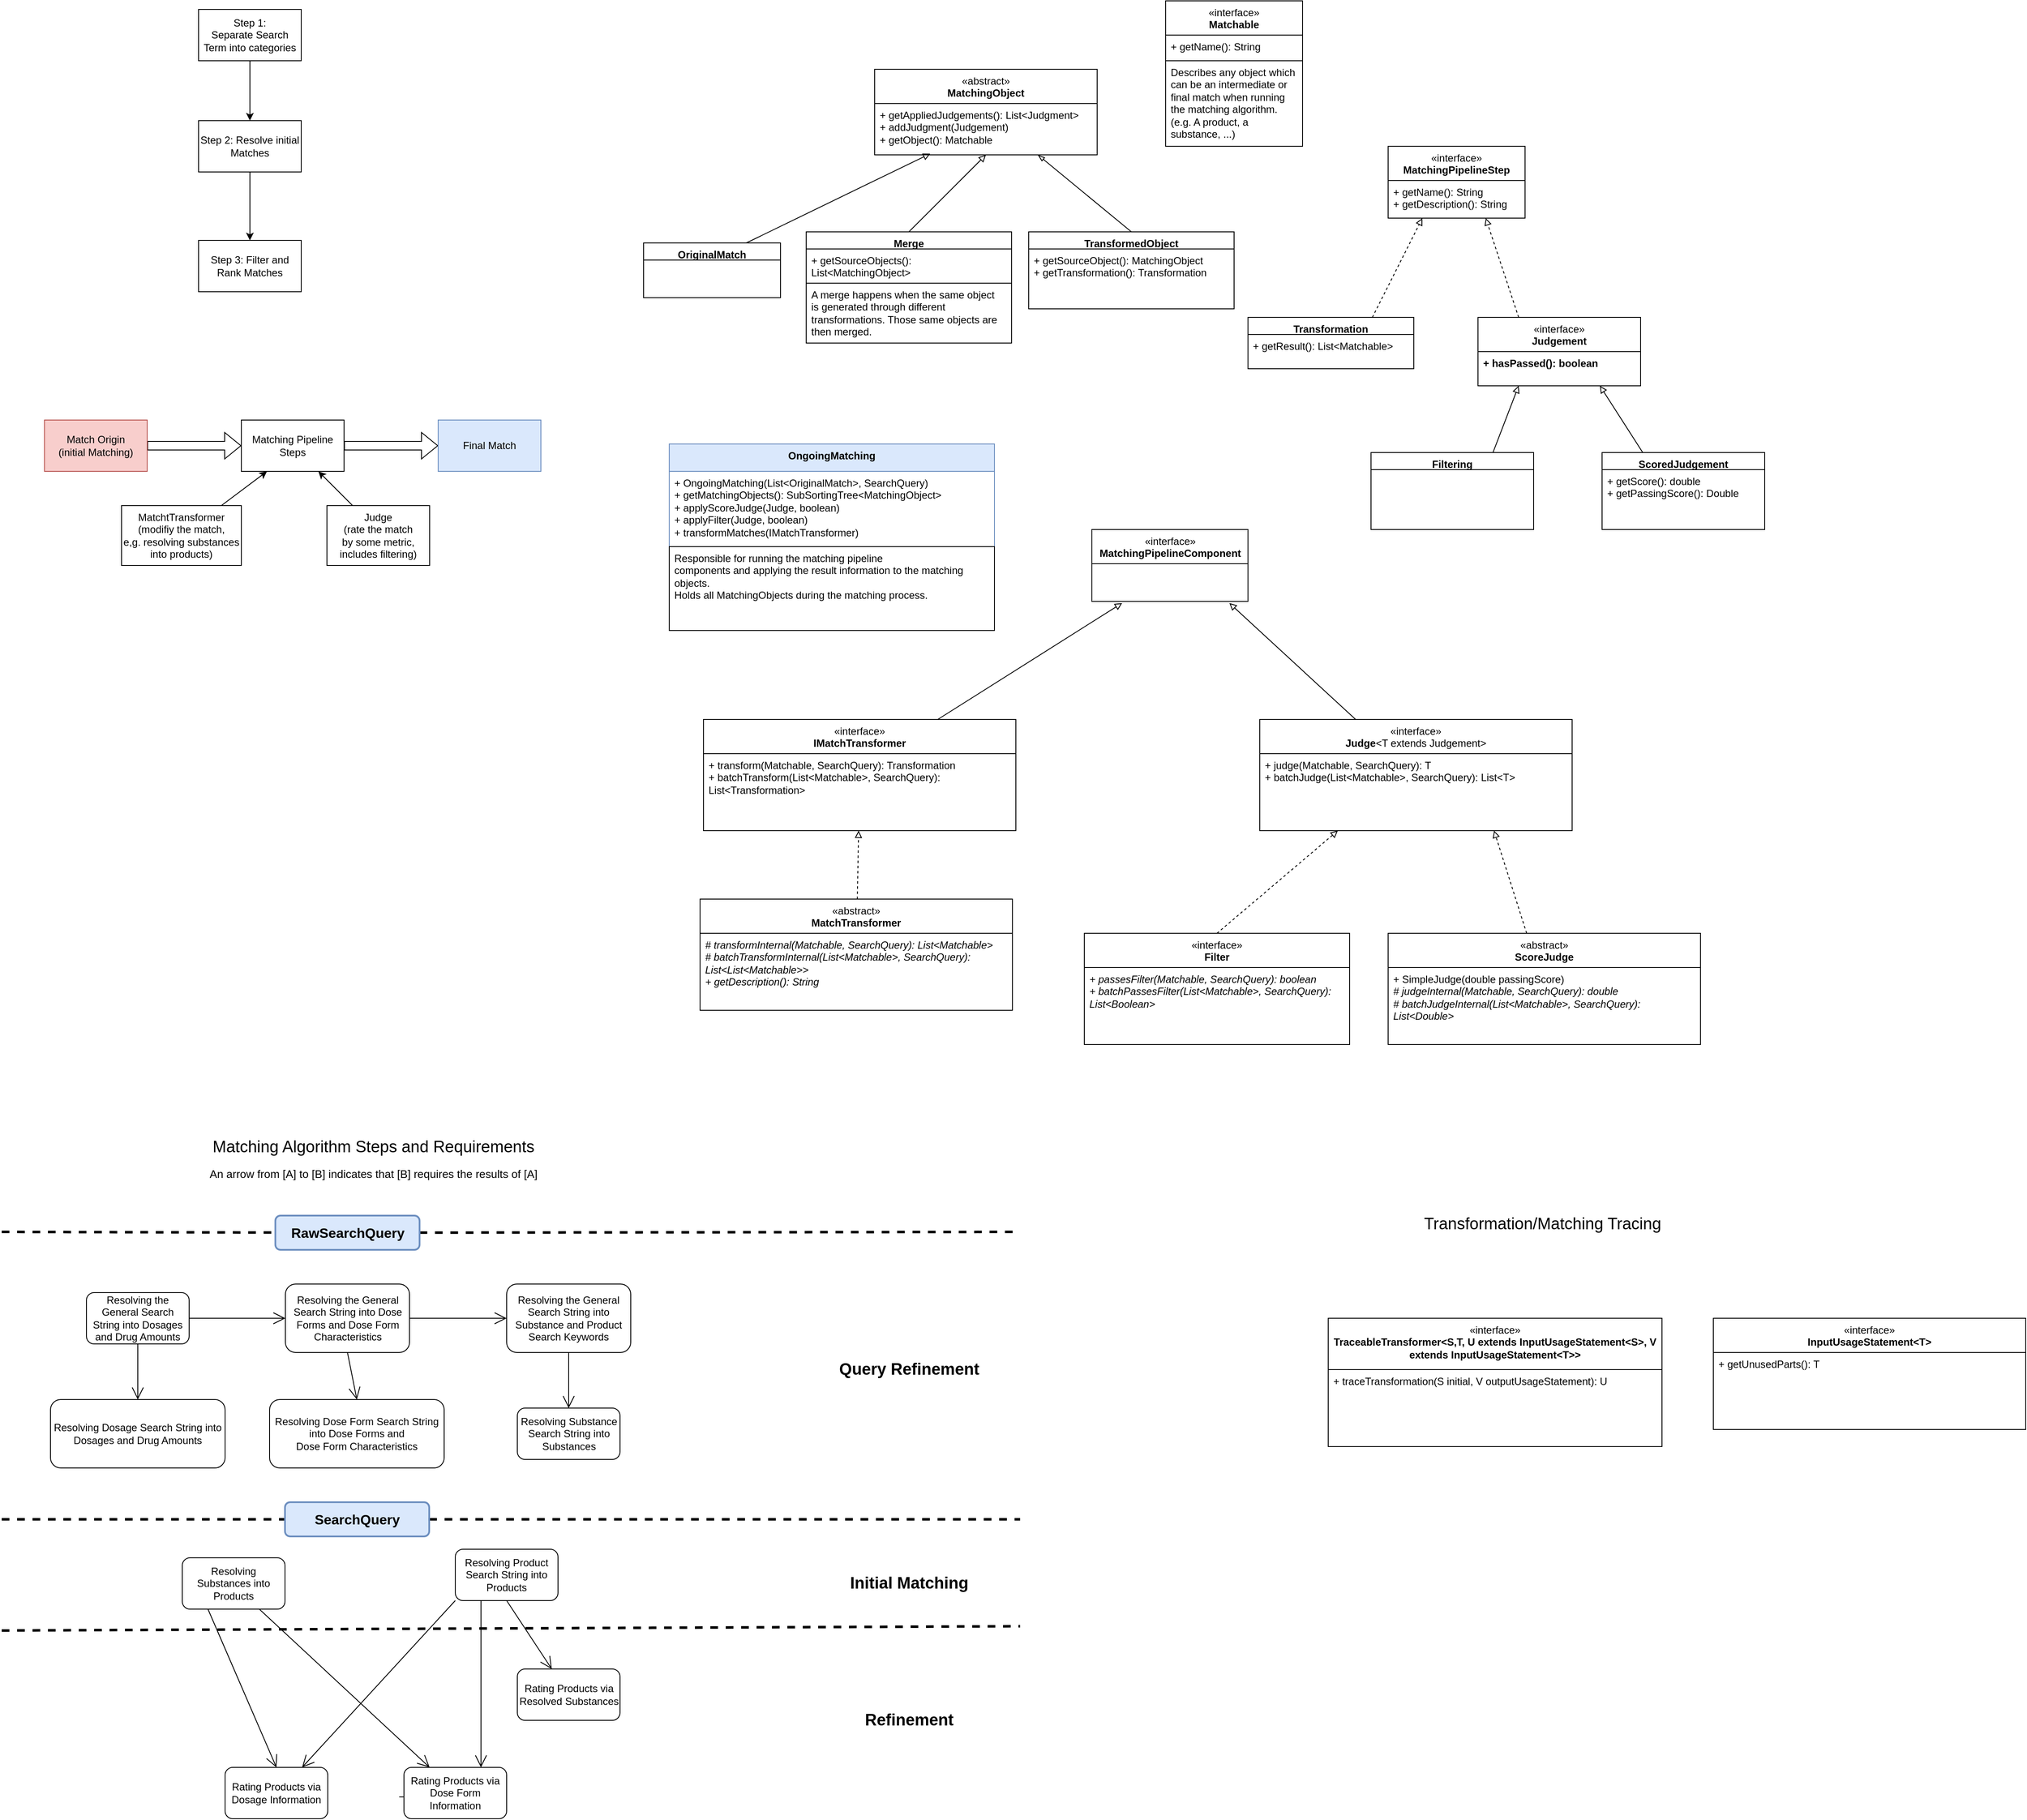 <mxfile version="24.4.11" type="device">
  <diagram name="Page-1" id="FMcPhcLRTEElsIuv75pr">
    <mxGraphModel dx="1647" dy="904" grid="1" gridSize="10" guides="1" tooltips="1" connect="1" arrows="1" fold="1" page="1" pageScale="1" pageWidth="850" pageHeight="1100" math="0" shadow="0">
      <root>
        <mxCell id="0" />
        <mxCell id="1" parent="0" />
        <mxCell id="ELG1PlljHL2-bM1odg6w-3" style="edgeStyle=orthogonalEdgeStyle;rounded=0;orthogonalLoop=1;jettySize=auto;html=1;entryX=0.5;entryY=0;entryDx=0;entryDy=0;" parent="1" source="ELG1PlljHL2-bM1odg6w-1" target="1X00-2WaaPi3FvJcH1Gz-4" edge="1">
          <mxGeometry relative="1" as="geometry">
            <mxPoint x="300" y="340" as="targetPoint" />
          </mxGeometry>
        </mxCell>
        <mxCell id="ELG1PlljHL2-bM1odg6w-1" value="&lt;div&gt;Step 1:&lt;/div&gt;&lt;div&gt;Separate Search Term into categories&lt;br&gt;&lt;/div&gt;" style="rounded=0;whiteSpace=wrap;html=1;" parent="1" vertex="1">
          <mxGeometry x="240" y="220" width="120" height="60" as="geometry" />
        </mxCell>
        <mxCell id="ELG1PlljHL2-bM1odg6w-2" value="Step 3: Filter and Rank Matches" style="rounded=0;whiteSpace=wrap;html=1;" parent="1" vertex="1">
          <mxGeometry x="240" y="490" width="120" height="60" as="geometry" />
        </mxCell>
        <mxCell id="ELG1PlljHL2-bM1odg6w-7" style="edgeStyle=orthogonalEdgeStyle;rounded=0;orthogonalLoop=1;jettySize=auto;html=1;entryX=0;entryY=0.5;entryDx=0;entryDy=0;shape=flexArrow;" parent="1" source="ELG1PlljHL2-bM1odg6w-4" target="ELG1PlljHL2-bM1odg6w-5" edge="1">
          <mxGeometry relative="1" as="geometry" />
        </mxCell>
        <mxCell id="ELG1PlljHL2-bM1odg6w-4" value="Match Origin&lt;br&gt;&lt;div&gt;(initial Matching)&lt;/div&gt;" style="rounded=0;whiteSpace=wrap;html=1;fillColor=#f8cecc;strokeColor=#b85450;" parent="1" vertex="1">
          <mxGeometry x="60" y="700" width="120" height="60" as="geometry" />
        </mxCell>
        <mxCell id="ELG1PlljHL2-bM1odg6w-8" style="edgeStyle=orthogonalEdgeStyle;rounded=0;orthogonalLoop=1;jettySize=auto;html=1;entryX=0;entryY=0.5;entryDx=0;entryDy=0;shape=flexArrow;" parent="1" source="ELG1PlljHL2-bM1odg6w-5" target="ELG1PlljHL2-bM1odg6w-6" edge="1">
          <mxGeometry relative="1" as="geometry" />
        </mxCell>
        <mxCell id="ELG1PlljHL2-bM1odg6w-5" value="Matching Pipeline&lt;br&gt;Steps" style="rounded=0;whiteSpace=wrap;html=1;" parent="1" vertex="1">
          <mxGeometry x="290" y="700" width="120" height="60" as="geometry" />
        </mxCell>
        <mxCell id="ELG1PlljHL2-bM1odg6w-6" value="Final Match" style="rounded=0;whiteSpace=wrap;html=1;fillColor=#dae8fc;strokeColor=#6c8ebf;" parent="1" vertex="1">
          <mxGeometry x="520" y="700" width="120" height="60" as="geometry" />
        </mxCell>
        <mxCell id="ELG1PlljHL2-bM1odg6w-13" style="rounded=0;orthogonalLoop=1;jettySize=auto;html=1;entryX=0.25;entryY=1;entryDx=0;entryDy=0;" parent="1" source="ELG1PlljHL2-bM1odg6w-12" target="ELG1PlljHL2-bM1odg6w-5" edge="1">
          <mxGeometry relative="1" as="geometry">
            <mxPoint x="320" y="762" as="targetPoint" />
          </mxGeometry>
        </mxCell>
        <mxCell id="ELG1PlljHL2-bM1odg6w-12" value="MatchtTransformer&lt;br&gt;(modifiy the match,&lt;br&gt;&lt;div&gt;e,g. resolving substances into products)&lt;br&gt;&lt;/div&gt;" style="rounded=0;whiteSpace=wrap;html=1;" parent="1" vertex="1">
          <mxGeometry x="150" y="800" width="140" height="70" as="geometry" />
        </mxCell>
        <mxCell id="ELG1PlljHL2-bM1odg6w-17" style="rounded=0;orthogonalLoop=1;jettySize=auto;html=1;exitX=0.25;exitY=0;exitDx=0;exitDy=0;entryX=0.75;entryY=1;entryDx=0;entryDy=0;" parent="1" source="ELG1PlljHL2-bM1odg6w-16" target="ELG1PlljHL2-bM1odg6w-5" edge="1">
          <mxGeometry relative="1" as="geometry" />
        </mxCell>
        <mxCell id="ELG1PlljHL2-bM1odg6w-16" value="Judge&lt;br&gt;(rate the match&lt;br&gt;by some metric,&lt;br&gt;includes filtering)" style="rounded=0;whiteSpace=wrap;html=1;" parent="1" vertex="1">
          <mxGeometry x="390" y="800" width="120" height="70" as="geometry" />
        </mxCell>
        <mxCell id="ELG1PlljHL2-bM1odg6w-28" value="&lt;span style=&quot;font-weight: normal;&quot;&gt;«interface»&lt;/span&gt;&lt;br&gt;&lt;b&gt;MatchingPipelineStep&lt;/b&gt;" style="swimlane;fontStyle=1;align=center;verticalAlign=top;childLayout=stackLayout;horizontal=1;startSize=40;horizontalStack=0;resizeParent=1;resizeParentMax=0;resizeLast=0;collapsible=1;marginBottom=0;whiteSpace=wrap;html=1;" parent="1" vertex="1">
          <mxGeometry x="1630" y="380" width="160" height="84" as="geometry" />
        </mxCell>
        <mxCell id="ELG1PlljHL2-bM1odg6w-29" value="&lt;div&gt;+ getName(): String&lt;/div&gt;&lt;div&gt;+ getDescription(): String&lt;br&gt;&lt;/div&gt;" style="text;strokeColor=none;fillColor=none;align=left;verticalAlign=top;spacingLeft=4;spacingRight=4;overflow=hidden;rotatable=0;points=[[0,0.5],[1,0.5]];portConstraint=eastwest;whiteSpace=wrap;html=1;" parent="ELG1PlljHL2-bM1odg6w-28" vertex="1">
          <mxGeometry y="40" width="160" height="44" as="geometry" />
        </mxCell>
        <mxCell id="ELG1PlljHL2-bM1odg6w-34" style="rounded=0;orthogonalLoop=1;jettySize=auto;html=1;entryX=0.713;entryY=1;entryDx=0;entryDy=0;entryPerimeter=0;exitX=0.25;exitY=0;exitDx=0;exitDy=0;dashed=1;endArrow=block;endFill=0;" parent="1" source="kuBtR63fE_IgyAm7oiev-7" target="ELG1PlljHL2-bM1odg6w-29" edge="1">
          <mxGeometry relative="1" as="geometry">
            <mxPoint x="1780" y="560" as="sourcePoint" />
          </mxGeometry>
        </mxCell>
        <mxCell id="ELG1PlljHL2-bM1odg6w-35" value="Transformation" style="swimlane;fontStyle=1;align=center;verticalAlign=top;childLayout=stackLayout;horizontal=1;startSize=20;horizontalStack=0;resizeParent=1;resizeParentMax=0;resizeLast=0;collapsible=1;marginBottom=0;whiteSpace=wrap;html=1;" parent="1" vertex="1">
          <mxGeometry x="1466.25" y="580" width="193.75" height="60" as="geometry" />
        </mxCell>
        <mxCell id="kuBtR63fE_IgyAm7oiev-61" value="+ getResult(): List&amp;lt;Matchable&amp;gt;" style="text;strokeColor=none;fillColor=none;align=left;verticalAlign=top;spacingLeft=4;spacingRight=4;overflow=hidden;rotatable=0;points=[[0,0.5],[1,0.5]];portConstraint=eastwest;whiteSpace=wrap;html=1;" parent="ELG1PlljHL2-bM1odg6w-35" vertex="1">
          <mxGeometry y="20" width="193.75" height="40" as="geometry" />
        </mxCell>
        <mxCell id="kuBtR63fE_IgyAm7oiev-1" value="&lt;span style=&quot;font-weight: normal;&quot;&gt;«abstract»&lt;/span&gt;&lt;br&gt;MatchingObject" style="swimlane;fontStyle=1;align=center;verticalAlign=top;childLayout=stackLayout;horizontal=1;startSize=40;horizontalStack=0;resizeParent=1;resizeParentMax=0;resizeLast=0;collapsible=1;marginBottom=0;whiteSpace=wrap;html=1;" parent="1" vertex="1">
          <mxGeometry x="1030" y="290" width="260" height="100" as="geometry" />
        </mxCell>
        <mxCell id="kuBtR63fE_IgyAm7oiev-5" value="&lt;div&gt;+ getAppliedJudgements(): List&amp;lt;Judgment&amp;gt;&lt;br&gt;&lt;/div&gt;&lt;div&gt;+ addJudgment(Judgement)&lt;br&gt;&lt;/div&gt;+ getObject(): Matchable" style="text;strokeColor=none;fillColor=none;align=left;verticalAlign=top;spacingLeft=4;spacingRight=4;overflow=hidden;rotatable=0;points=[[0,0.5],[1,0.5]];portConstraint=eastwest;whiteSpace=wrap;html=1;" parent="kuBtR63fE_IgyAm7oiev-1" vertex="1">
          <mxGeometry y="40" width="260" height="60" as="geometry" />
        </mxCell>
        <mxCell id="kuBtR63fE_IgyAm7oiev-7" value="&lt;div&gt;&lt;span style=&quot;font-weight: normal;&quot;&gt;«interface»&lt;/span&gt;&lt;br&gt;Judgement&lt;/div&gt;" style="swimlane;fontStyle=1;align=center;verticalAlign=top;childLayout=stackLayout;horizontal=1;startSize=40;horizontalStack=0;resizeParent=1;resizeParentMax=0;resizeLast=0;collapsible=1;marginBottom=0;whiteSpace=wrap;html=1;" parent="1" vertex="1">
          <mxGeometry x="1735" y="580" width="190" height="80" as="geometry" />
        </mxCell>
        <mxCell id="kuBtR63fE_IgyAm7oiev-8" value="+ hasPassed(): boolean" style="text;strokeColor=none;fillColor=none;align=left;verticalAlign=top;spacingLeft=4;spacingRight=4;overflow=hidden;rotatable=0;points=[[0,0.5],[1,0.5]];portConstraint=eastwest;whiteSpace=wrap;html=1;fontStyle=1" parent="kuBtR63fE_IgyAm7oiev-7" vertex="1">
          <mxGeometry y="40" width="190" height="40" as="geometry" />
        </mxCell>
        <mxCell id="kuBtR63fE_IgyAm7oiev-16" style="rounded=0;orthogonalLoop=1;jettySize=auto;html=1;exitX=0.25;exitY=0;exitDx=0;exitDy=0;entryX=0.75;entryY=1;entryDx=0;entryDy=0;endArrow=block;endFill=0;" parent="1" source="kuBtR63fE_IgyAm7oiev-9" target="kuBtR63fE_IgyAm7oiev-7" edge="1">
          <mxGeometry relative="1" as="geometry" />
        </mxCell>
        <mxCell id="kuBtR63fE_IgyAm7oiev-9" value="ScoredJudgement" style="swimlane;fontStyle=1;align=center;verticalAlign=top;childLayout=stackLayout;horizontal=1;startSize=20;horizontalStack=0;resizeParent=1;resizeParentMax=0;resizeLast=0;collapsible=1;marginBottom=0;whiteSpace=wrap;html=1;" parent="1" vertex="1">
          <mxGeometry x="1880" y="738" width="190" height="90" as="geometry" />
        </mxCell>
        <mxCell id="kuBtR63fE_IgyAm7oiev-10" value="+ getScore(): double&lt;br&gt;&lt;div&gt;+ getPassingScore(): Double&lt;/div&gt;" style="text;strokeColor=none;fillColor=none;align=left;verticalAlign=top;spacingLeft=4;spacingRight=4;overflow=hidden;rotatable=0;points=[[0,0.5],[1,0.5]];portConstraint=eastwest;whiteSpace=wrap;html=1;" parent="kuBtR63fE_IgyAm7oiev-9" vertex="1">
          <mxGeometry y="20" width="190" height="70" as="geometry" />
        </mxCell>
        <mxCell id="kuBtR63fE_IgyAm7oiev-15" style="rounded=0;orthogonalLoop=1;jettySize=auto;html=1;exitX=0.75;exitY=0;exitDx=0;exitDy=0;entryX=0.25;entryY=1;entryDx=0;entryDy=0;endArrow=block;endFill=0;" parent="1" source="kuBtR63fE_IgyAm7oiev-13" target="kuBtR63fE_IgyAm7oiev-7" edge="1">
          <mxGeometry relative="1" as="geometry" />
        </mxCell>
        <mxCell id="kuBtR63fE_IgyAm7oiev-13" value="Filtering" style="swimlane;fontStyle=1;align=center;verticalAlign=top;childLayout=stackLayout;horizontal=1;startSize=20;horizontalStack=0;resizeParent=1;resizeParentMax=0;resizeLast=0;collapsible=1;marginBottom=0;whiteSpace=wrap;html=1;" parent="1" vertex="1">
          <mxGeometry x="1610" y="738" width="190" height="90" as="geometry">
            <mxRectangle x="1610" y="738" width="90" height="32" as="alternateBounds" />
          </mxGeometry>
        </mxCell>
        <mxCell id="kuBtR63fE_IgyAm7oiev-17" value="" style="rounded=0;orthogonalLoop=1;jettySize=auto;html=1;exitX=0.75;exitY=0;exitDx=0;exitDy=0;entryX=0.25;entryY=1;entryDx=0;entryDy=0;endArrow=block;endFill=0;dashed=1;" parent="1" source="ELG1PlljHL2-bM1odg6w-35" target="ELG1PlljHL2-bM1odg6w-28" edge="1">
          <mxGeometry relative="1" as="geometry">
            <mxPoint x="1510" y="603" as="sourcePoint" />
            <mxPoint x="1627.5" y="502" as="targetPoint" />
          </mxGeometry>
        </mxCell>
        <mxCell id="kuBtR63fE_IgyAm7oiev-19" value="OriginalMatch" style="swimlane;fontStyle=1;align=center;verticalAlign=top;childLayout=stackLayout;horizontal=1;startSize=20;horizontalStack=0;resizeParent=1;resizeParentMax=0;resizeLast=0;collapsible=1;marginBottom=0;whiteSpace=wrap;html=1;" parent="1" vertex="1">
          <mxGeometry x="760" y="493" width="160" height="64" as="geometry" />
        </mxCell>
        <mxCell id="kuBtR63fE_IgyAm7oiev-25" style="rounded=0;orthogonalLoop=1;jettySize=auto;html=1;exitX=0.5;exitY=0;exitDx=0;exitDy=0;endArrow=blockThin;endFill=0;" parent="1" source="kuBtR63fE_IgyAm7oiev-21" target="kuBtR63fE_IgyAm7oiev-1" edge="1">
          <mxGeometry relative="1" as="geometry" />
        </mxCell>
        <mxCell id="kuBtR63fE_IgyAm7oiev-21" value="TransformedObject" style="swimlane;fontStyle=1;align=center;verticalAlign=top;childLayout=stackLayout;horizontal=1;startSize=20;horizontalStack=0;resizeParent=1;resizeParentMax=0;resizeLast=0;collapsible=1;marginBottom=0;whiteSpace=wrap;html=1;" parent="1" vertex="1">
          <mxGeometry x="1210" y="480" width="240" height="90" as="geometry" />
        </mxCell>
        <mxCell id="kuBtR63fE_IgyAm7oiev-22" value="&lt;div&gt;+ getSourceObject(): MatchingObject&lt;br&gt;&lt;/div&gt;&lt;div&gt;+ getTransformation(): Transformation&lt;br&gt;&lt;/div&gt;" style="text;strokeColor=none;fillColor=none;align=left;verticalAlign=top;spacingLeft=4;spacingRight=4;overflow=hidden;rotatable=0;points=[[0,0.5],[1,0.5]];portConstraint=eastwest;whiteSpace=wrap;html=1;" parent="kuBtR63fE_IgyAm7oiev-21" vertex="1">
          <mxGeometry y="20" width="240" height="70" as="geometry" />
        </mxCell>
        <mxCell id="kuBtR63fE_IgyAm7oiev-24" style="rounded=0;orthogonalLoop=1;jettySize=auto;html=1;exitX=0.75;exitY=0;exitDx=0;exitDy=0;entryX=0.25;entryY=0.977;entryDx=0;entryDy=0;entryPerimeter=0;endArrow=block;endFill=0;" parent="1" source="kuBtR63fE_IgyAm7oiev-19" target="kuBtR63fE_IgyAm7oiev-5" edge="1">
          <mxGeometry relative="1" as="geometry" />
        </mxCell>
        <mxCell id="kuBtR63fE_IgyAm7oiev-26" value="&lt;span style=&quot;font-weight: normal;&quot;&gt;«interface»&lt;/span&gt;&lt;br&gt;Matchable" style="swimlane;fontStyle=1;align=center;verticalAlign=top;childLayout=stackLayout;horizontal=1;startSize=40;horizontalStack=0;resizeParent=1;resizeParentMax=0;resizeLast=0;collapsible=1;marginBottom=0;whiteSpace=wrap;html=1;" parent="1" vertex="1">
          <mxGeometry x="1370" y="210" width="160" height="170" as="geometry" />
        </mxCell>
        <mxCell id="kuBtR63fE_IgyAm7oiev-27" value="&lt;div&gt;+ getName(): String&lt;/div&gt;" style="text;strokeColor=none;fillColor=none;align=left;verticalAlign=top;spacingLeft=4;spacingRight=4;overflow=hidden;rotatable=0;points=[[0,0.5],[1,0.5]];portConstraint=eastwest;whiteSpace=wrap;html=1;" parent="kuBtR63fE_IgyAm7oiev-26" vertex="1">
          <mxGeometry y="40" width="160" height="30" as="geometry" />
        </mxCell>
        <mxCell id="kuBtR63fE_IgyAm7oiev-28" value="&lt;div&gt;Describes any object which&lt;/div&gt;&lt;div&gt;can be an intermediate or&lt;/div&gt;&lt;div&gt;final match when running&lt;/div&gt;&lt;div&gt;the matching algorithm.&lt;br&gt;(e.g. A product, a substance, ...)&lt;br&gt;&lt;/div&gt;" style="text;strokeColor=default;fillColor=none;align=left;verticalAlign=top;spacingLeft=4;spacingRight=4;overflow=hidden;rotatable=0;points=[[0,0.5],[1,0.5]];portConstraint=eastwest;whiteSpace=wrap;html=1;" parent="kuBtR63fE_IgyAm7oiev-26" vertex="1">
          <mxGeometry y="70" width="160" height="100" as="geometry" />
        </mxCell>
        <mxCell id="kuBtR63fE_IgyAm7oiev-45" style="rounded=0;orthogonalLoop=1;jettySize=auto;html=1;entryX=0.881;entryY=1.045;entryDx=0;entryDy=0;endArrow=block;endFill=0;entryPerimeter=0;" parent="1" source="kuBtR63fE_IgyAm7oiev-29" edge="1">
          <mxGeometry relative="1" as="geometry">
            <mxPoint x="1444.532" y="913.98" as="targetPoint" />
          </mxGeometry>
        </mxCell>
        <mxCell id="kuBtR63fE_IgyAm7oiev-29" value="&lt;span style=&quot;font-weight: normal;&quot;&gt;«interface»&lt;/span&gt;&lt;br&gt;Judge&lt;span style=&quot;font-weight: normal;&quot;&gt;&amp;lt;T extends Judgement&amp;gt;&lt;br&gt;&lt;/span&gt;" style="swimlane;fontStyle=1;align=center;verticalAlign=top;childLayout=stackLayout;horizontal=1;startSize=40;horizontalStack=0;resizeParent=1;resizeParentMax=0;resizeLast=0;collapsible=1;marginBottom=0;whiteSpace=wrap;html=1;" parent="1" vertex="1">
          <mxGeometry x="1480" y="1050" width="365" height="130" as="geometry" />
        </mxCell>
        <mxCell id="kuBtR63fE_IgyAm7oiev-30" value="&lt;div&gt;+ judge(Matchable, SearchQuery): T&lt;br&gt;&lt;/div&gt;&lt;div&gt;+ batchJudge(List&amp;lt;Matchable&amp;gt;, SearchQuery): List&amp;lt;T&amp;gt;&lt;br&gt;&lt;/div&gt;" style="text;strokeColor=none;fillColor=none;align=left;verticalAlign=top;spacingLeft=4;spacingRight=4;overflow=hidden;rotatable=0;points=[[0,0.5],[1,0.5]];portConstraint=eastwest;whiteSpace=wrap;html=1;" parent="kuBtR63fE_IgyAm7oiev-29" vertex="1">
          <mxGeometry y="40" width="365" height="90" as="geometry" />
        </mxCell>
        <mxCell id="kuBtR63fE_IgyAm7oiev-46" style="rounded=0;orthogonalLoop=1;jettySize=auto;html=1;exitX=0.75;exitY=0;exitDx=0;exitDy=0;entryX=0.194;entryY=1.045;entryDx=0;entryDy=0;endArrow=block;endFill=0;entryPerimeter=0;" parent="1" source="kuBtR63fE_IgyAm7oiev-32" edge="1">
          <mxGeometry relative="1" as="geometry">
            <mxPoint x="1319.155" y="913.98" as="targetPoint" />
          </mxGeometry>
        </mxCell>
        <mxCell id="kuBtR63fE_IgyAm7oiev-32" value="&lt;span style=&quot;font-weight: normal;&quot;&gt;«interface»&lt;/span&gt;&lt;br&gt;IMatchTransformer" style="swimlane;fontStyle=1;align=center;verticalAlign=top;childLayout=stackLayout;horizontal=1;startSize=40;horizontalStack=0;resizeParent=1;resizeParentMax=0;resizeLast=0;collapsible=1;marginBottom=0;whiteSpace=wrap;html=1;" parent="1" vertex="1">
          <mxGeometry x="830" y="1050" width="365" height="130" as="geometry" />
        </mxCell>
        <mxCell id="kuBtR63fE_IgyAm7oiev-33" value="&lt;div&gt;+ transform(Matchable, SearchQuery): Transformation&lt;br&gt;&lt;/div&gt;&lt;div&gt;+ batchTransform(List&amp;lt;Matchable&amp;gt;, SearchQuery): List&amp;lt;Transformation&amp;gt;&lt;br&gt;&lt;/div&gt;" style="text;strokeColor=none;fillColor=none;align=left;verticalAlign=top;spacingLeft=4;spacingRight=4;overflow=hidden;rotatable=0;points=[[0,0.5],[1,0.5]];portConstraint=eastwest;whiteSpace=wrap;html=1;" parent="kuBtR63fE_IgyAm7oiev-32" vertex="1">
          <mxGeometry y="40" width="365" height="90" as="geometry" />
        </mxCell>
        <mxCell id="kuBtR63fE_IgyAm7oiev-51" style="rounded=0;orthogonalLoop=1;jettySize=auto;html=1;exitX=0.5;exitY=0;exitDx=0;exitDy=0;endArrow=block;endFill=0;dashed=1;entryX=0.25;entryY=1;entryDx=0;entryDy=0;" parent="1" source="kuBtR63fE_IgyAm7oiev-34" target="kuBtR63fE_IgyAm7oiev-29" edge="1">
          <mxGeometry relative="1" as="geometry">
            <mxPoint x="1660" y="1240" as="targetPoint" />
          </mxGeometry>
        </mxCell>
        <mxCell id="kuBtR63fE_IgyAm7oiev-34" value="&lt;div&gt;&lt;span style=&quot;font-weight: normal;&quot;&gt;«interface»&lt;/span&gt;&lt;/div&gt;&lt;div&gt;Filter&lt;/div&gt;" style="swimlane;fontStyle=1;align=center;verticalAlign=top;childLayout=stackLayout;horizontal=1;startSize=40;horizontalStack=0;resizeParent=1;resizeParentMax=0;resizeLast=0;collapsible=1;marginBottom=0;whiteSpace=wrap;html=1;" parent="1" vertex="1">
          <mxGeometry x="1275" y="1300" width="310" height="130" as="geometry" />
        </mxCell>
        <mxCell id="kuBtR63fE_IgyAm7oiev-35" value="&lt;div&gt;&lt;i&gt;+ passesFilter(Matchable, SearchQuery): boolean&lt;/i&gt;&lt;br&gt;&lt;/div&gt;&lt;div&gt;&lt;i&gt;+ batchPassesFilter(List&amp;lt;Matchable&amp;gt;, SearchQuery): List&amp;lt;Boolean&amp;gt;&lt;/i&gt;&lt;br&gt;&lt;/div&gt;" style="text;strokeColor=none;fillColor=none;align=left;verticalAlign=top;spacingLeft=4;spacingRight=4;overflow=hidden;rotatable=0;points=[[0,0.5],[1,0.5]];portConstraint=eastwest;whiteSpace=wrap;html=1;" parent="kuBtR63fE_IgyAm7oiev-34" vertex="1">
          <mxGeometry y="40" width="310" height="90" as="geometry" />
        </mxCell>
        <mxCell id="kuBtR63fE_IgyAm7oiev-36" value="OngoingMatching" style="swimlane;fontStyle=1;align=center;verticalAlign=top;childLayout=stackLayout;horizontal=1;startSize=32;horizontalStack=0;resizeParent=1;resizeParentMax=0;resizeLast=0;collapsible=1;marginBottom=0;whiteSpace=wrap;html=1;fillColor=#dae8fc;strokeColor=#6c8ebf;" parent="1" vertex="1">
          <mxGeometry x="790" y="728" width="380" height="218" as="geometry" />
        </mxCell>
        <mxCell id="kuBtR63fE_IgyAm7oiev-37" value="&lt;div&gt;+ OngoingMatching(List&amp;lt;OriginalMatch&amp;gt;, SearchQuery)&lt;/div&gt;&lt;div&gt;+ getMatchingObjects(): SubSortingTree&amp;lt;MatchingObject&amp;gt;&lt;/div&gt;&lt;div&gt;+ applyScoreJudge(Judge, boolean)&lt;br&gt;&lt;/div&gt;&lt;div&gt;+ applyFilter(Judge, boolean)&lt;/div&gt;&lt;div&gt;+ transformMatches(IMatchTransformer)&lt;br&gt;&lt;/div&gt;" style="text;strokeColor=none;fillColor=none;align=left;verticalAlign=top;spacingLeft=4;spacingRight=4;overflow=hidden;rotatable=0;points=[[0,0.5],[1,0.5]];portConstraint=eastwest;whiteSpace=wrap;html=1;" parent="kuBtR63fE_IgyAm7oiev-36" vertex="1">
          <mxGeometry y="32" width="380" height="88" as="geometry" />
        </mxCell>
        <mxCell id="kuBtR63fE_IgyAm7oiev-47" value="&lt;div&gt;Responsible for running the matching pipeline&lt;/div&gt;&lt;div&gt;components and applying the result information to the matching objects.&lt;/div&gt;&lt;div&gt;Holds all MatchingObjects during the matching process.&lt;br&gt;&lt;/div&gt;" style="text;strokeColor=default;fillColor=none;align=left;verticalAlign=top;spacingLeft=4;spacingRight=4;overflow=hidden;rotatable=0;points=[[0,0.5],[1,0.5]];portConstraint=eastwest;whiteSpace=wrap;html=1;" parent="kuBtR63fE_IgyAm7oiev-36" vertex="1">
          <mxGeometry y="120" width="380" height="98" as="geometry" />
        </mxCell>
        <mxCell id="kuBtR63fE_IgyAm7oiev-49" value="&lt;span style=&quot;font-weight: normal;&quot;&gt;«interface»&lt;/span&gt;&lt;br&gt;&lt;b&gt;MatchingPipelineComponent&lt;/b&gt;" style="swimlane;fontStyle=1;align=center;verticalAlign=top;childLayout=stackLayout;horizontal=1;startSize=40;horizontalStack=0;resizeParent=1;resizeParentMax=0;resizeLast=0;collapsible=1;marginBottom=0;whiteSpace=wrap;html=1;" parent="1" vertex="1">
          <mxGeometry x="1283.75" y="828" width="182.5" height="84" as="geometry" />
        </mxCell>
        <mxCell id="kuBtR63fE_IgyAm7oiev-55" style="rounded=0;orthogonalLoop=1;jettySize=auto;html=1;endArrow=block;endFill=0;dashed=1;entryX=0.75;entryY=1;entryDx=0;entryDy=0;" parent="1" source="kuBtR63fE_IgyAm7oiev-52" target="kuBtR63fE_IgyAm7oiev-29" edge="1">
          <mxGeometry relative="1" as="geometry" />
        </mxCell>
        <mxCell id="kuBtR63fE_IgyAm7oiev-52" value="&lt;span style=&quot;font-weight: normal;&quot;&gt;«abstract»&lt;/span&gt;&lt;br&gt;ScoreJudge&lt;span style=&quot;font-weight: normal;&quot;&gt;&lt;br&gt;&lt;/span&gt;" style="swimlane;fontStyle=1;align=center;verticalAlign=top;childLayout=stackLayout;horizontal=1;startSize=40;horizontalStack=0;resizeParent=1;resizeParentMax=0;resizeLast=0;collapsible=1;marginBottom=0;whiteSpace=wrap;html=1;" parent="1" vertex="1">
          <mxGeometry x="1630" y="1300" width="365" height="130" as="geometry" />
        </mxCell>
        <mxCell id="kuBtR63fE_IgyAm7oiev-53" value="&lt;div&gt;+ SimpleJudge(double passingScore)&lt;/div&gt;&lt;div&gt;&lt;i&gt;# judgeInternal(Matchable, SearchQuery): double&lt;/i&gt;&lt;br&gt;&lt;/div&gt;&lt;div&gt;&lt;i&gt;# batchJudgeInternal(List&amp;lt;Matchable&amp;gt;, SearchQuery): List&amp;lt;Double&amp;gt;&lt;/i&gt;&lt;br&gt;&lt;/div&gt;" style="text;strokeColor=none;fillColor=none;align=left;verticalAlign=top;spacingLeft=4;spacingRight=4;overflow=hidden;rotatable=0;points=[[0,0.5],[1,0.5]];portConstraint=eastwest;whiteSpace=wrap;html=1;" parent="kuBtR63fE_IgyAm7oiev-52" vertex="1">
          <mxGeometry y="40" width="365" height="90" as="geometry" />
        </mxCell>
        <mxCell id="kuBtR63fE_IgyAm7oiev-60" style="rounded=0;orthogonalLoop=1;jettySize=auto;html=1;endArrow=block;endFill=0;dashed=1;" parent="1" source="kuBtR63fE_IgyAm7oiev-58" target="kuBtR63fE_IgyAm7oiev-32" edge="1">
          <mxGeometry relative="1" as="geometry" />
        </mxCell>
        <mxCell id="kuBtR63fE_IgyAm7oiev-58" value="&lt;span style=&quot;font-weight: normal;&quot;&gt;«abstract»&lt;/span&gt;&lt;br&gt;MatchTransformer" style="swimlane;fontStyle=1;align=center;verticalAlign=top;childLayout=stackLayout;horizontal=1;startSize=40;horizontalStack=0;resizeParent=1;resizeParentMax=0;resizeLast=0;collapsible=1;marginBottom=0;whiteSpace=wrap;html=1;" parent="1" vertex="1">
          <mxGeometry x="826" y="1260" width="365" height="130" as="geometry" />
        </mxCell>
        <mxCell id="kuBtR63fE_IgyAm7oiev-59" value="&lt;div&gt;&lt;i&gt;# transformInternal(Matchable, SearchQuery): List&amp;lt;Matchable&amp;gt;&lt;br&gt;&lt;/i&gt;&lt;/div&gt;&lt;div&gt;&lt;i&gt;# batchTransformInternal(List&amp;lt;Matchable&amp;gt;, SearchQuery): List&amp;lt;List&amp;lt;Matchable&amp;gt;&amp;gt;&lt;/i&gt;&lt;/div&gt;&lt;div&gt;&lt;i&gt;+ getDescription(): String&lt;br&gt;&lt;/i&gt;&lt;/div&gt;" style="text;strokeColor=none;fillColor=none;align=left;verticalAlign=top;spacingLeft=4;spacingRight=4;overflow=hidden;rotatable=0;points=[[0,0.5],[1,0.5]];portConstraint=eastwest;whiteSpace=wrap;html=1;" parent="kuBtR63fE_IgyAm7oiev-58" vertex="1">
          <mxGeometry y="40" width="365" height="90" as="geometry" />
        </mxCell>
        <mxCell id="kuBtR63fE_IgyAm7oiev-65" style="rounded=0;orthogonalLoop=1;jettySize=auto;html=1;exitX=0.5;exitY=0;exitDx=0;exitDy=0;entryX=0.5;entryY=1;entryDx=0;entryDy=0;endArrow=block;endFill=0;" parent="1" source="kuBtR63fE_IgyAm7oiev-63" target="kuBtR63fE_IgyAm7oiev-1" edge="1">
          <mxGeometry relative="1" as="geometry" />
        </mxCell>
        <mxCell id="kuBtR63fE_IgyAm7oiev-63" value="Merge" style="swimlane;fontStyle=1;align=center;verticalAlign=top;childLayout=stackLayout;horizontal=1;startSize=20;horizontalStack=0;resizeParent=1;resizeParentMax=0;resizeLast=0;collapsible=1;marginBottom=0;whiteSpace=wrap;html=1;" parent="1" vertex="1">
          <mxGeometry x="950" y="480" width="240" height="130" as="geometry" />
        </mxCell>
        <mxCell id="kuBtR63fE_IgyAm7oiev-64" value="+ getSourceObjects(): List&amp;lt;MatchingObject&amp;gt;" style="text;strokeColor=none;fillColor=none;align=left;verticalAlign=top;spacingLeft=4;spacingRight=4;overflow=hidden;rotatable=0;points=[[0,0.5],[1,0.5]];portConstraint=eastwest;whiteSpace=wrap;html=1;" parent="kuBtR63fE_IgyAm7oiev-63" vertex="1">
          <mxGeometry y="20" width="240" height="40" as="geometry" />
        </mxCell>
        <mxCell id="kuBtR63fE_IgyAm7oiev-66" value="&lt;div&gt;A merge happens when the same object&lt;/div&gt;&lt;div&gt;is generated through different transformations. Those same objects are then merged.&lt;br&gt;&lt;/div&gt;" style="text;strokeColor=default;fillColor=none;align=left;verticalAlign=top;spacingLeft=4;spacingRight=4;overflow=hidden;rotatable=0;points=[[0,0.5],[1,0.5]];portConstraint=eastwest;whiteSpace=wrap;html=1;" parent="kuBtR63fE_IgyAm7oiev-63" vertex="1">
          <mxGeometry y="60" width="240" height="70" as="geometry" />
        </mxCell>
        <mxCell id="1X00-2WaaPi3FvJcH1Gz-9" style="edgeStyle=orthogonalEdgeStyle;rounded=0;orthogonalLoop=1;jettySize=auto;html=1;exitX=0.5;exitY=1;exitDx=0;exitDy=0;entryX=0.5;entryY=0;entryDx=0;entryDy=0;" parent="1" source="1X00-2WaaPi3FvJcH1Gz-4" target="ELG1PlljHL2-bM1odg6w-2" edge="1">
          <mxGeometry relative="1" as="geometry" />
        </mxCell>
        <mxCell id="1X00-2WaaPi3FvJcH1Gz-4" value="Step 2: Resolve initial Matches" style="rounded=0;whiteSpace=wrap;html=1;" parent="1" vertex="1">
          <mxGeometry x="240" y="350" width="120" height="60" as="geometry" />
        </mxCell>
        <mxCell id="qJgnSjtWVRyOgZHQLz00-1" value="&lt;div style=&quot;font-size: 19px;&quot;&gt;Matching Algorithm Steps and Requirements&lt;/div&gt;" style="text;html=1;align=center;verticalAlign=middle;resizable=0;points=[];autosize=1;strokeColor=none;fillColor=none;fontSize=19;" parent="1" vertex="1">
          <mxGeometry x="243.5" y="1530" width="400" height="40" as="geometry" />
        </mxCell>
        <mxCell id="qJgnSjtWVRyOgZHQLz00-28" style="edgeStyle=none;rounded=0;orthogonalLoop=1;jettySize=auto;html=1;exitX=0.25;exitY=1;exitDx=0;exitDy=0;entryX=0.5;entryY=0;entryDx=0;entryDy=0;strokeColor=default;align=center;verticalAlign=middle;fontFamily=Helvetica;fontSize=11;fontColor=default;labelBackgroundColor=default;startSize=6;endArrow=open;endFill=0;endSize=12;" parent="1" source="qJgnSjtWVRyOgZHQLz00-3" target="qJgnSjtWVRyOgZHQLz00-11" edge="1">
          <mxGeometry relative="1" as="geometry" />
        </mxCell>
        <mxCell id="qJgnSjtWVRyOgZHQLz00-30" style="edgeStyle=none;rounded=0;orthogonalLoop=1;jettySize=auto;html=1;exitX=0.75;exitY=1;exitDx=0;exitDy=0;strokeColor=default;align=center;verticalAlign=middle;fontFamily=Helvetica;fontSize=11;fontColor=default;labelBackgroundColor=default;startSize=6;endArrow=open;endFill=0;endSize=12;entryX=0.25;entryY=0;entryDx=0;entryDy=0;" parent="1" source="qJgnSjtWVRyOgZHQLz00-3" target="qJgnSjtWVRyOgZHQLz00-12" edge="1">
          <mxGeometry relative="1" as="geometry">
            <mxPoint x="590" y="2270" as="targetPoint" />
          </mxGeometry>
        </mxCell>
        <mxCell id="qJgnSjtWVRyOgZHQLz00-3" value="Resolving Substances into Products" style="rounded=1;whiteSpace=wrap;html=1;" parent="1" vertex="1">
          <mxGeometry x="221" y="2030" width="120" height="60" as="geometry" />
        </mxCell>
        <mxCell id="qJgnSjtWVRyOgZHQLz00-4" value="Resolving Substance Search String into Substances" style="rounded=1;whiteSpace=wrap;html=1;" parent="1" vertex="1">
          <mxGeometry x="612.5" y="1855" width="120" height="60" as="geometry" />
        </mxCell>
        <mxCell id="qJgnSjtWVRyOgZHQLz00-24" style="edgeStyle=none;rounded=0;orthogonalLoop=1;jettySize=auto;html=1;exitX=0.5;exitY=1;exitDx=0;exitDy=0;strokeColor=default;align=center;verticalAlign=middle;fontFamily=Helvetica;fontSize=11;fontColor=default;labelBackgroundColor=default;startSize=6;endArrow=open;endFill=0;endSize=12;" parent="1" source="qJgnSjtWVRyOgZHQLz00-5" target="qJgnSjtWVRyOgZHQLz00-6" edge="1">
          <mxGeometry relative="1" as="geometry" />
        </mxCell>
        <mxCell id="vecWFdMaiIFRC-BDILoU-18" style="edgeStyle=none;rounded=0;orthogonalLoop=1;jettySize=auto;html=1;exitX=0;exitY=1;exitDx=0;exitDy=0;entryX=0.75;entryY=0;entryDx=0;entryDy=0;strokeColor=default;align=center;verticalAlign=middle;fontFamily=Helvetica;fontSize=11;fontColor=default;labelBackgroundColor=default;startSize=6;endArrow=open;endFill=0;endSize=12;" edge="1" parent="1" source="qJgnSjtWVRyOgZHQLz00-5" target="qJgnSjtWVRyOgZHQLz00-11">
          <mxGeometry relative="1" as="geometry" />
        </mxCell>
        <mxCell id="qJgnSjtWVRyOgZHQLz00-5" value="Resolving Product Search String into Products" style="rounded=1;whiteSpace=wrap;html=1;" parent="1" vertex="1">
          <mxGeometry x="540" y="2020" width="120" height="60" as="geometry" />
        </mxCell>
        <mxCell id="qJgnSjtWVRyOgZHQLz00-6" value="Rating Products via Resolved Substances" style="rounded=1;whiteSpace=wrap;html=1;" parent="1" vertex="1">
          <mxGeometry x="612.5" y="2160" width="120" height="60" as="geometry" />
        </mxCell>
        <mxCell id="qJgnSjtWVRyOgZHQLz00-7" value="Resolving Dose Form Search String into Dose Forms and&lt;br&gt;Dose Form Characteristics" style="rounded=1;whiteSpace=wrap;html=1;" parent="1" vertex="1">
          <mxGeometry x="323" y="1845" width="204" height="80" as="geometry" />
        </mxCell>
        <mxCell id="vecWFdMaiIFRC-BDILoU-3" style="edgeStyle=none;rounded=0;orthogonalLoop=1;jettySize=auto;html=1;exitX=0.5;exitY=1;exitDx=0;exitDy=0;entryX=0.5;entryY=0;entryDx=0;entryDy=0;strokeColor=default;align=center;verticalAlign=middle;fontFamily=Helvetica;fontSize=11;fontColor=default;labelBackgroundColor=default;startSize=6;endArrow=open;endFill=0;endSize=12;" edge="1" parent="1" source="qJgnSjtWVRyOgZHQLz00-8" target="qJgnSjtWVRyOgZHQLz00-10">
          <mxGeometry relative="1" as="geometry" />
        </mxCell>
        <mxCell id="vecWFdMaiIFRC-BDILoU-5" style="edgeStyle=none;rounded=0;orthogonalLoop=1;jettySize=auto;html=1;exitX=1;exitY=0.5;exitDx=0;exitDy=0;entryX=0;entryY=0.5;entryDx=0;entryDy=0;strokeColor=default;align=center;verticalAlign=middle;fontFamily=Helvetica;fontSize=11;fontColor=default;labelBackgroundColor=default;startSize=6;endArrow=open;endFill=0;endSize=12;" edge="1" parent="1" source="qJgnSjtWVRyOgZHQLz00-8" target="vecWFdMaiIFRC-BDILoU-4">
          <mxGeometry relative="1" as="geometry" />
        </mxCell>
        <mxCell id="qJgnSjtWVRyOgZHQLz00-8" value="&lt;div&gt;Resolving the General Search String into Dosages&lt;br&gt;and Drug Amounts&lt;br&gt;&lt;/div&gt;" style="rounded=1;whiteSpace=wrap;html=1;" parent="1" vertex="1">
          <mxGeometry x="109" y="1720" width="120" height="60" as="geometry" />
        </mxCell>
        <mxCell id="qJgnSjtWVRyOgZHQLz00-10" value="Resolving Dosage Search String into Dosages and Drug Amounts" style="rounded=1;whiteSpace=wrap;html=1;" parent="1" vertex="1">
          <mxGeometry x="67" y="1845" width="204" height="80" as="geometry" />
        </mxCell>
        <mxCell id="qJgnSjtWVRyOgZHQLz00-11" value="Rating Products via Dosage Information" style="rounded=1;whiteSpace=wrap;html=1;" parent="1" vertex="1">
          <mxGeometry x="271" y="2275" width="120" height="60" as="geometry" />
        </mxCell>
        <mxCell id="vecWFdMaiIFRC-BDILoU-19" style="edgeStyle=none;rounded=0;orthogonalLoop=1;jettySize=auto;html=1;exitX=0;exitY=0.5;exitDx=0;exitDy=0;strokeColor=default;align=center;verticalAlign=middle;fontFamily=Helvetica;fontSize=11;fontColor=default;labelBackgroundColor=default;startSize=6;endArrow=open;endFill=0;endSize=12;" edge="1" parent="1" source="qJgnSjtWVRyOgZHQLz00-12">
          <mxGeometry relative="1" as="geometry">
            <mxPoint x="490" y="2310" as="targetPoint" />
          </mxGeometry>
        </mxCell>
        <mxCell id="qJgnSjtWVRyOgZHQLz00-12" value="Rating Products via Dose Form Information" style="rounded=1;whiteSpace=wrap;html=1;" parent="1" vertex="1">
          <mxGeometry x="480" y="2275" width="120" height="60" as="geometry" />
        </mxCell>
        <mxCell id="qJgnSjtWVRyOgZHQLz00-13" value="&lt;font style=&quot;font-size: 13px;&quot;&gt;An arrow from [A] to [B] indicates that [B] requires the results of [A]&lt;br&gt;&lt;/font&gt;" style="text;html=1;align=center;verticalAlign=middle;resizable=0;points=[];autosize=1;strokeColor=none;fillColor=none;fontSize=19;" parent="1" vertex="1">
          <mxGeometry x="238.5" y="1560" width="410" height="40" as="geometry" />
        </mxCell>
        <mxCell id="qJgnSjtWVRyOgZHQLz00-25" style="edgeStyle=none;rounded=0;orthogonalLoop=1;jettySize=auto;html=1;exitX=0.25;exitY=1;exitDx=0;exitDy=0;strokeColor=default;align=center;verticalAlign=middle;fontFamily=Helvetica;fontSize=11;fontColor=default;labelBackgroundColor=default;startSize=6;endArrow=open;endFill=0;endSize=12;entryX=0.75;entryY=0;entryDx=0;entryDy=0;" parent="1" source="qJgnSjtWVRyOgZHQLz00-5" target="qJgnSjtWVRyOgZHQLz00-12" edge="1">
          <mxGeometry relative="1" as="geometry">
            <mxPoint x="620" y="2270" as="targetPoint" />
          </mxGeometry>
        </mxCell>
        <mxCell id="qJgnSjtWVRyOgZHQLz00-32" value="Transformation/Matching Tracing" style="text;html=1;align=center;verticalAlign=middle;resizable=0;points=[];autosize=1;strokeColor=none;fillColor=none;fontSize=19;" parent="1" vertex="1">
          <mxGeometry x="1660" y="1620" width="300" height="40" as="geometry" />
        </mxCell>
        <mxCell id="qJgnSjtWVRyOgZHQLz00-35" value="&lt;span style=&quot;font-weight: normal;&quot;&gt;«interface»&lt;/span&gt;&lt;br&gt;InputUsageStatement&amp;lt;T&amp;gt;&lt;span style=&quot;font-weight: normal;&quot;&gt;&lt;br&gt;&lt;/span&gt;" style="swimlane;fontStyle=1;align=center;verticalAlign=top;childLayout=stackLayout;horizontal=1;startSize=40;horizontalStack=0;resizeParent=1;resizeParentMax=0;resizeLast=0;collapsible=1;marginBottom=0;whiteSpace=wrap;html=1;" parent="1" vertex="1">
          <mxGeometry x="2010" y="1750" width="365" height="130" as="geometry" />
        </mxCell>
        <mxCell id="qJgnSjtWVRyOgZHQLz00-36" value="&lt;div&gt;+ getUnusedParts(): T&lt;br&gt;&lt;/div&gt;" style="text;strokeColor=none;fillColor=none;align=left;verticalAlign=top;spacingLeft=4;spacingRight=4;overflow=hidden;rotatable=0;points=[[0,0.5],[1,0.5]];portConstraint=eastwest;whiteSpace=wrap;html=1;" parent="qJgnSjtWVRyOgZHQLz00-35" vertex="1">
          <mxGeometry y="40" width="365" height="90" as="geometry" />
        </mxCell>
        <mxCell id="qJgnSjtWVRyOgZHQLz00-37" value="&lt;span style=&quot;font-weight: normal;&quot;&gt;«interface»&lt;/span&gt;&lt;br&gt;TraceableTransformer&amp;lt;S,T, U extends InputUsageStatement&amp;lt;S&amp;gt;, V extends InputUsageStatement&amp;lt;T&amp;gt;&amp;gt;&lt;span style=&quot;font-weight: normal;&quot;&gt;&lt;br&gt;&lt;/span&gt;" style="swimlane;fontStyle=1;align=center;verticalAlign=top;childLayout=stackLayout;horizontal=1;startSize=60;horizontalStack=0;resizeParent=1;resizeParentMax=0;resizeLast=0;collapsible=1;marginBottom=0;whiteSpace=wrap;html=1;" parent="1" vertex="1">
          <mxGeometry x="1560" y="1750" width="390" height="150" as="geometry" />
        </mxCell>
        <mxCell id="qJgnSjtWVRyOgZHQLz00-38" value="&lt;div&gt;+ traceTransformation(S initial, V outputUsageStatement): U &lt;/div&gt;" style="text;strokeColor=none;fillColor=none;align=left;verticalAlign=top;spacingLeft=4;spacingRight=4;overflow=hidden;rotatable=0;points=[[0,0.5],[1,0.5]];portConstraint=eastwest;whiteSpace=wrap;html=1;" parent="qJgnSjtWVRyOgZHQLz00-37" vertex="1">
          <mxGeometry y="60" width="390" height="90" as="geometry" />
        </mxCell>
        <mxCell id="vecWFdMaiIFRC-BDILoU-7" style="edgeStyle=none;rounded=0;orthogonalLoop=1;jettySize=auto;html=1;exitX=1;exitY=0.5;exitDx=0;exitDy=0;entryX=0;entryY=0.5;entryDx=0;entryDy=0;strokeColor=default;align=center;verticalAlign=middle;fontFamily=Helvetica;fontSize=11;fontColor=default;labelBackgroundColor=default;startSize=6;endArrow=open;endFill=0;endSize=12;" edge="1" parent="1" source="vecWFdMaiIFRC-BDILoU-4" target="vecWFdMaiIFRC-BDILoU-6">
          <mxGeometry relative="1" as="geometry" />
        </mxCell>
        <mxCell id="vecWFdMaiIFRC-BDILoU-8" style="edgeStyle=none;rounded=0;orthogonalLoop=1;jettySize=auto;html=1;exitX=0.5;exitY=1;exitDx=0;exitDy=0;entryX=0.5;entryY=0;entryDx=0;entryDy=0;strokeColor=default;align=center;verticalAlign=middle;fontFamily=Helvetica;fontSize=11;fontColor=default;labelBackgroundColor=default;startSize=6;endArrow=open;endFill=0;endSize=12;" edge="1" parent="1" source="vecWFdMaiIFRC-BDILoU-4" target="qJgnSjtWVRyOgZHQLz00-7">
          <mxGeometry relative="1" as="geometry" />
        </mxCell>
        <mxCell id="vecWFdMaiIFRC-BDILoU-4" value="&lt;div&gt;Resolving the General Search String into Dose Forms and Dose Form Characteristics&lt;br&gt;&lt;/div&gt;" style="rounded=1;whiteSpace=wrap;html=1;" vertex="1" parent="1">
          <mxGeometry x="341.5" y="1710" width="145" height="80" as="geometry" />
        </mxCell>
        <mxCell id="vecWFdMaiIFRC-BDILoU-10" style="edgeStyle=none;rounded=0;orthogonalLoop=1;jettySize=auto;html=1;exitX=0.5;exitY=1;exitDx=0;exitDy=0;entryX=0.5;entryY=0;entryDx=0;entryDy=0;strokeColor=default;align=center;verticalAlign=middle;fontFamily=Helvetica;fontSize=11;fontColor=default;labelBackgroundColor=default;startSize=6;endArrow=open;endFill=0;endSize=12;" edge="1" parent="1" source="vecWFdMaiIFRC-BDILoU-6" target="qJgnSjtWVRyOgZHQLz00-4">
          <mxGeometry relative="1" as="geometry" />
        </mxCell>
        <mxCell id="vecWFdMaiIFRC-BDILoU-6" value="&lt;div&gt;Resolving the General Search String into Substance and Product Search Keywords&lt;br&gt;&lt;/div&gt;" style="rounded=1;whiteSpace=wrap;html=1;" vertex="1" parent="1">
          <mxGeometry x="600" y="1710" width="145" height="80" as="geometry" />
        </mxCell>
        <mxCell id="vecWFdMaiIFRC-BDILoU-11" value="" style="endArrow=none;html=1;rounded=0;strokeColor=default;align=center;verticalAlign=middle;fontFamily=Helvetica;fontSize=11;fontColor=default;labelBackgroundColor=default;edgeStyle=none;startSize=6;endSize=12;strokeWidth=3;dashed=1;" edge="1" parent="1" source="vecWFdMaiIFRC-BDILoU-16">
          <mxGeometry width="50" height="50" relative="1" as="geometry">
            <mxPoint x="10" y="1985" as="sourcePoint" />
            <mxPoint x="1200" y="1985" as="targetPoint" />
          </mxGeometry>
        </mxCell>
        <mxCell id="vecWFdMaiIFRC-BDILoU-12" value="" style="endArrow=none;html=1;rounded=0;strokeColor=default;align=center;verticalAlign=middle;fontFamily=Helvetica;fontSize=11;fontColor=default;labelBackgroundColor=default;edgeStyle=none;startSize=6;endSize=12;strokeWidth=3;dashed=1;" edge="1" parent="1">
          <mxGeometry width="50" height="50" relative="1" as="geometry">
            <mxPoint x="10" y="2115" as="sourcePoint" />
            <mxPoint x="1200" y="2110" as="targetPoint" />
          </mxGeometry>
        </mxCell>
        <mxCell id="vecWFdMaiIFRC-BDILoU-14" value="" style="endArrow=none;html=1;rounded=0;strokeColor=default;align=center;verticalAlign=middle;fontFamily=Helvetica;fontSize=11;fontColor=default;labelBackgroundColor=default;edgeStyle=none;startSize=6;endSize=12;strokeWidth=3;dashed=1;" edge="1" parent="1" source="vecWFdMaiIFRC-BDILoU-15">
          <mxGeometry width="50" height="50" relative="1" as="geometry">
            <mxPoint x="10" y="1649" as="sourcePoint" />
            <mxPoint x="1200" y="1649" as="targetPoint" />
          </mxGeometry>
        </mxCell>
        <mxCell id="vecWFdMaiIFRC-BDILoU-17" value="" style="endArrow=none;html=1;rounded=0;strokeColor=default;align=center;verticalAlign=middle;fontFamily=Helvetica;fontSize=11;fontColor=default;labelBackgroundColor=default;edgeStyle=none;startSize=6;endSize=12;strokeWidth=3;dashed=1;" edge="1" parent="1" target="vecWFdMaiIFRC-BDILoU-16">
          <mxGeometry width="50" height="50" relative="1" as="geometry">
            <mxPoint x="10" y="1985" as="sourcePoint" />
            <mxPoint x="920" y="1985" as="targetPoint" />
          </mxGeometry>
        </mxCell>
        <mxCell id="vecWFdMaiIFRC-BDILoU-16" value="SearchQuery" style="rounded=1;whiteSpace=wrap;html=1;fillColor=#dae8fc;strokeColor=#6c8ebf;strokeWidth=2;fontSize=16;fontStyle=1" vertex="1" parent="1">
          <mxGeometry x="341" y="1965" width="168.5" height="40" as="geometry" />
        </mxCell>
        <mxCell id="vecWFdMaiIFRC-BDILoU-21" value="Query Refinement" style="text;html=1;align=center;verticalAlign=middle;resizable=0;points=[];autosize=1;strokeColor=none;fillColor=none;fontFamily=Helvetica;fontSize=19;fontColor=default;labelBackgroundColor=default;fontStyle=1" vertex="1" parent="1">
          <mxGeometry x="980" y="1790" width="180" height="40" as="geometry" />
        </mxCell>
        <mxCell id="vecWFdMaiIFRC-BDILoU-22" value="Initial Matching" style="text;html=1;align=center;verticalAlign=middle;resizable=0;points=[];autosize=1;strokeColor=none;fillColor=none;fontFamily=Helvetica;fontSize=19;fontColor=default;labelBackgroundColor=default;fontStyle=1" vertex="1" parent="1">
          <mxGeometry x="995" y="2040" width="150" height="40" as="geometry" />
        </mxCell>
        <mxCell id="vecWFdMaiIFRC-BDILoU-23" value="Refinement" style="text;html=1;align=center;verticalAlign=middle;resizable=0;points=[];autosize=1;strokeColor=none;fillColor=none;fontFamily=Helvetica;fontSize=19;fontColor=default;labelBackgroundColor=default;fontStyle=1" vertex="1" parent="1">
          <mxGeometry x="1010" y="2200" width="120" height="40" as="geometry" />
        </mxCell>
        <mxCell id="vecWFdMaiIFRC-BDILoU-24" value="" style="endArrow=none;html=1;rounded=0;strokeColor=default;align=center;verticalAlign=middle;fontFamily=Helvetica;fontSize=11;fontColor=default;labelBackgroundColor=default;edgeStyle=none;startSize=6;endSize=12;strokeWidth=3;dashed=1;" edge="1" parent="1" target="vecWFdMaiIFRC-BDILoU-15">
          <mxGeometry width="50" height="50" relative="1" as="geometry">
            <mxPoint x="10" y="1649" as="sourcePoint" />
            <mxPoint x="1200" y="1649" as="targetPoint" />
          </mxGeometry>
        </mxCell>
        <mxCell id="vecWFdMaiIFRC-BDILoU-15" value="RawSearchQuery" style="rounded=1;whiteSpace=wrap;html=1;fillColor=#dae8fc;strokeColor=#6c8ebf;strokeWidth=2;fontSize=16;fontStyle=1" vertex="1" parent="1">
          <mxGeometry x="329.75" y="1630" width="168.5" height="40" as="geometry" />
        </mxCell>
      </root>
    </mxGraphModel>
  </diagram>
</mxfile>
